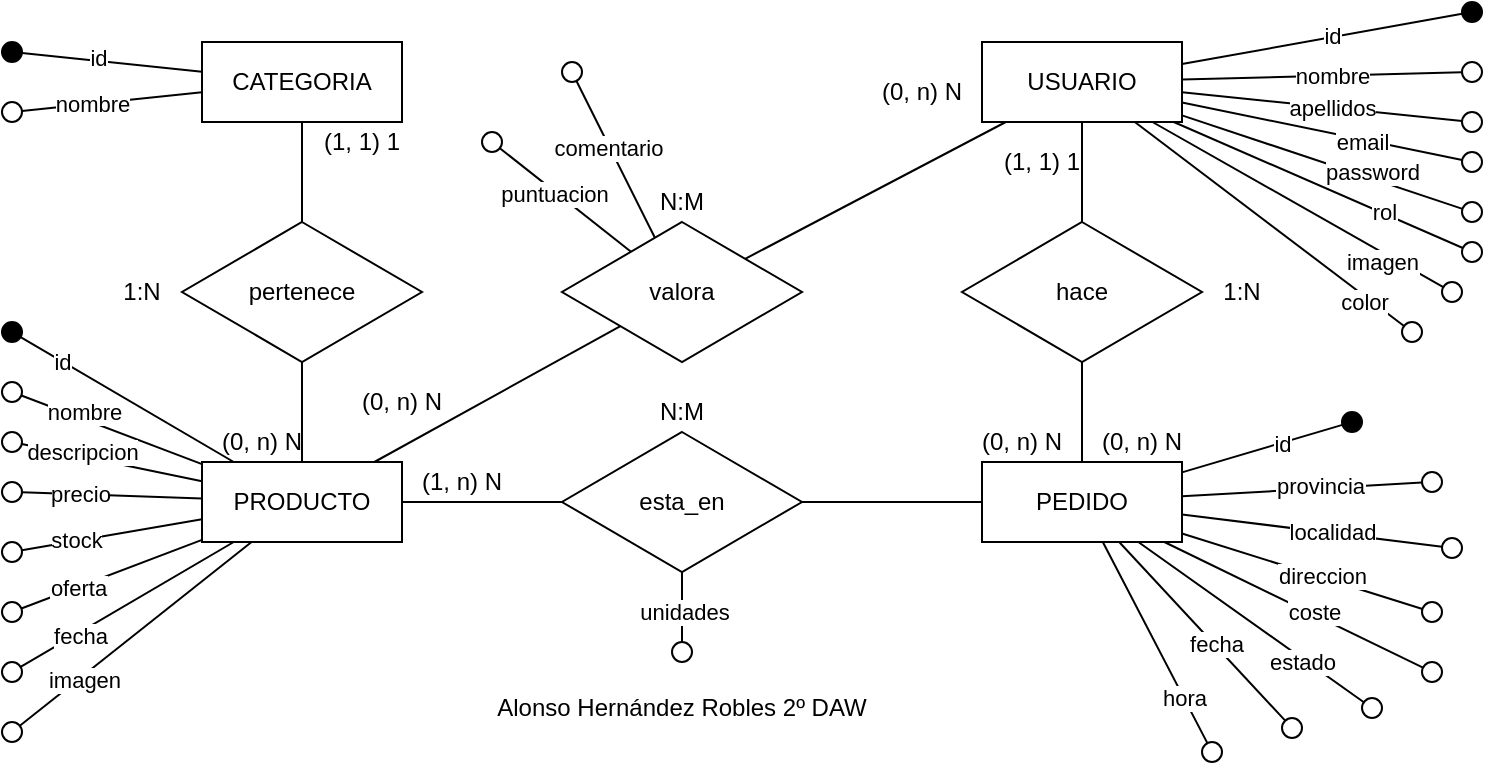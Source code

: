 <mxfile version="26.1.3">
  <diagram name="Página-1" id="TV_Axn7KhrHkgiUNJxuD">
    <mxGraphModel dx="600" dy="318" grid="1" gridSize="10" guides="1" tooltips="1" connect="1" arrows="1" fold="1" page="1" pageScale="1" pageWidth="827" pageHeight="1169" math="0" shadow="0">
      <root>
        <mxCell id="0" />
        <mxCell id="1" parent="0" />
        <mxCell id="GljGiWoIDz4lYWjg4tG9-1" value="CATEGORIA" style="whiteSpace=wrap;html=1;align=center;" parent="1" vertex="1">
          <mxGeometry x="140" y="30" width="100" height="40" as="geometry" />
        </mxCell>
        <mxCell id="GljGiWoIDz4lYWjg4tG9-6" value="" style="ellipse;whiteSpace=wrap;html=1;aspect=fixed;fillColor=#000000;" parent="1" vertex="1">
          <mxGeometry x="40" y="30" width="10" height="10" as="geometry" />
        </mxCell>
        <mxCell id="GljGiWoIDz4lYWjg4tG9-8" value="" style="ellipse;whiteSpace=wrap;html=1;aspect=fixed;" parent="1" vertex="1">
          <mxGeometry x="40" y="60" width="10" height="10" as="geometry" />
        </mxCell>
        <mxCell id="GljGiWoIDz4lYWjg4tG9-10" value="" style="endArrow=none;html=1;rounded=0;" parent="1" source="GljGiWoIDz4lYWjg4tG9-1" target="GljGiWoIDz4lYWjg4tG9-6" edge="1">
          <mxGeometry width="50" height="50" relative="1" as="geometry">
            <mxPoint x="110" y="180" as="sourcePoint" />
            <mxPoint x="90" y="40" as="targetPoint" />
          </mxGeometry>
        </mxCell>
        <mxCell id="GljGiWoIDz4lYWjg4tG9-86" value="id" style="edgeLabel;html=1;align=center;verticalAlign=middle;resizable=0;points=[];" parent="GljGiWoIDz4lYWjg4tG9-10" vertex="1" connectable="0">
          <mxGeometry x="0.165" y="-2" relative="1" as="geometry">
            <mxPoint as="offset" />
          </mxGeometry>
        </mxCell>
        <mxCell id="GljGiWoIDz4lYWjg4tG9-11" value="" style="endArrow=none;html=1;rounded=0;" parent="1" source="GljGiWoIDz4lYWjg4tG9-1" target="GljGiWoIDz4lYWjg4tG9-8" edge="1">
          <mxGeometry width="50" height="50" relative="1" as="geometry">
            <mxPoint x="140" y="117" as="sourcePoint" />
            <mxPoint x="100" y="80" as="targetPoint" />
          </mxGeometry>
        </mxCell>
        <mxCell id="GljGiWoIDz4lYWjg4tG9-87" value="nombre" style="edgeLabel;html=1;align=center;verticalAlign=middle;resizable=0;points=[];" parent="GljGiWoIDz4lYWjg4tG9-11" vertex="1" connectable="0">
          <mxGeometry x="0.234" relative="1" as="geometry">
            <mxPoint as="offset" />
          </mxGeometry>
        </mxCell>
        <mxCell id="GljGiWoIDz4lYWjg4tG9-12" value="PRODUCTO" style="whiteSpace=wrap;html=1;align=center;" parent="1" vertex="1">
          <mxGeometry x="140" y="240" width="100" height="40" as="geometry" />
        </mxCell>
        <mxCell id="GljGiWoIDz4lYWjg4tG9-14" value="" style="ellipse;whiteSpace=wrap;html=1;aspect=fixed;fillColor=#000000;" parent="1" vertex="1">
          <mxGeometry x="40" y="170" width="10" height="10" as="geometry" />
        </mxCell>
        <mxCell id="GljGiWoIDz4lYWjg4tG9-16" value="" style="endArrow=none;html=1;rounded=0;" parent="1" source="GljGiWoIDz4lYWjg4tG9-12" target="GljGiWoIDz4lYWjg4tG9-14" edge="1">
          <mxGeometry width="50" height="50" relative="1" as="geometry">
            <mxPoint x="110" y="390" as="sourcePoint" />
            <mxPoint x="90" y="250" as="targetPoint" />
          </mxGeometry>
        </mxCell>
        <mxCell id="GljGiWoIDz4lYWjg4tG9-76" value="id" style="edgeLabel;html=1;align=center;verticalAlign=middle;resizable=0;points=[];" parent="GljGiWoIDz4lYWjg4tG9-16" vertex="1" connectable="0">
          <mxGeometry x="0.243" relative="1" as="geometry">
            <mxPoint x="-20" y="-11" as="offset" />
          </mxGeometry>
        </mxCell>
        <mxCell id="GljGiWoIDz4lYWjg4tG9-18" value="pertenece" style="rhombus;whiteSpace=wrap;html=1;" parent="1" vertex="1">
          <mxGeometry x="130" y="120" width="120" height="70" as="geometry" />
        </mxCell>
        <mxCell id="GljGiWoIDz4lYWjg4tG9-19" value="" style="endArrow=none;html=1;rounded=0;" parent="1" source="GljGiWoIDz4lYWjg4tG9-1" target="GljGiWoIDz4lYWjg4tG9-18" edge="1">
          <mxGeometry width="50" height="50" relative="1" as="geometry">
            <mxPoint x="280" y="120" as="sourcePoint" />
            <mxPoint x="220" y="113" as="targetPoint" />
          </mxGeometry>
        </mxCell>
        <mxCell id="GljGiWoIDz4lYWjg4tG9-20" value="" style="endArrow=none;html=1;rounded=0;" parent="1" source="GljGiWoIDz4lYWjg4tG9-12" target="GljGiWoIDz4lYWjg4tG9-18" edge="1">
          <mxGeometry width="50" height="50" relative="1" as="geometry">
            <mxPoint x="200" y="80" as="sourcePoint" />
            <mxPoint x="200" y="130" as="targetPoint" />
          </mxGeometry>
        </mxCell>
        <mxCell id="GljGiWoIDz4lYWjg4tG9-22" value="" style="ellipse;whiteSpace=wrap;html=1;aspect=fixed;" parent="1" vertex="1">
          <mxGeometry x="40" y="200" width="10" height="10" as="geometry" />
        </mxCell>
        <mxCell id="GljGiWoIDz4lYWjg4tG9-23" value="" style="endArrow=none;html=1;rounded=0;" parent="1" source="GljGiWoIDz4lYWjg4tG9-12" target="GljGiWoIDz4lYWjg4tG9-22" edge="1">
          <mxGeometry width="50" height="50" relative="1" as="geometry">
            <mxPoint x="148" y="260" as="sourcePoint" />
            <mxPoint x="100" y="310" as="targetPoint" />
          </mxGeometry>
        </mxCell>
        <mxCell id="GljGiWoIDz4lYWjg4tG9-78" value="nombre" style="edgeLabel;html=1;align=center;verticalAlign=middle;resizable=0;points=[];" parent="GljGiWoIDz4lYWjg4tG9-23" vertex="1" connectable="0">
          <mxGeometry x="0.566" y="3" relative="1" as="geometry">
            <mxPoint x="12" y="-2" as="offset" />
          </mxGeometry>
        </mxCell>
        <mxCell id="GljGiWoIDz4lYWjg4tG9-38" value="" style="ellipse;whiteSpace=wrap;html=1;aspect=fixed;" parent="1" vertex="1">
          <mxGeometry x="40" y="225" width="10" height="10" as="geometry" />
        </mxCell>
        <mxCell id="GljGiWoIDz4lYWjg4tG9-39" value="" style="endArrow=none;html=1;rounded=0;" parent="1" source="GljGiWoIDz4lYWjg4tG9-12" target="GljGiWoIDz4lYWjg4tG9-38" edge="1">
          <mxGeometry width="50" height="50" relative="1" as="geometry">
            <mxPoint x="140" y="290" as="sourcePoint" />
            <mxPoint x="92" y="340" as="targetPoint" />
          </mxGeometry>
        </mxCell>
        <mxCell id="GljGiWoIDz4lYWjg4tG9-79" value="descripcion" style="edgeLabel;html=1;align=center;verticalAlign=middle;resizable=0;points=[];" parent="GljGiWoIDz4lYWjg4tG9-39" vertex="1" connectable="0">
          <mxGeometry x="0.07" relative="1" as="geometry">
            <mxPoint x="-12" y="-5" as="offset" />
          </mxGeometry>
        </mxCell>
        <mxCell id="GljGiWoIDz4lYWjg4tG9-40" value="" style="ellipse;whiteSpace=wrap;html=1;aspect=fixed;" parent="1" vertex="1">
          <mxGeometry x="40" y="250" width="10" height="10" as="geometry" />
        </mxCell>
        <mxCell id="GljGiWoIDz4lYWjg4tG9-41" value="" style="endArrow=none;html=1;rounded=0;" parent="1" source="GljGiWoIDz4lYWjg4tG9-12" target="GljGiWoIDz4lYWjg4tG9-40" edge="1">
          <mxGeometry width="50" height="50" relative="1" as="geometry">
            <mxPoint x="138" y="320" as="sourcePoint" />
            <mxPoint x="90" y="370" as="targetPoint" />
          </mxGeometry>
        </mxCell>
        <mxCell id="GljGiWoIDz4lYWjg4tG9-80" value="precio" style="edgeLabel;html=1;align=center;verticalAlign=middle;resizable=0;points=[];" parent="GljGiWoIDz4lYWjg4tG9-41" vertex="1" connectable="0">
          <mxGeometry x="0.37" relative="1" as="geometry">
            <mxPoint as="offset" />
          </mxGeometry>
        </mxCell>
        <mxCell id="GljGiWoIDz4lYWjg4tG9-42" value="" style="ellipse;whiteSpace=wrap;html=1;aspect=fixed;" parent="1" vertex="1">
          <mxGeometry x="40" y="280" width="10" height="10" as="geometry" />
        </mxCell>
        <mxCell id="GljGiWoIDz4lYWjg4tG9-43" value="" style="endArrow=none;html=1;rounded=0;" parent="1" source="GljGiWoIDz4lYWjg4tG9-12" target="GljGiWoIDz4lYWjg4tG9-42" edge="1">
          <mxGeometry width="50" height="50" relative="1" as="geometry">
            <mxPoint x="142" y="300" as="sourcePoint" />
            <mxPoint x="92" y="400" as="targetPoint" />
          </mxGeometry>
        </mxCell>
        <mxCell id="GljGiWoIDz4lYWjg4tG9-81" value="stock" style="edgeLabel;html=1;align=center;verticalAlign=middle;resizable=0;points=[];" parent="GljGiWoIDz4lYWjg4tG9-43" vertex="1" connectable="0">
          <mxGeometry x="0.413" y="-1" relative="1" as="geometry">
            <mxPoint as="offset" />
          </mxGeometry>
        </mxCell>
        <mxCell id="GljGiWoIDz4lYWjg4tG9-44" value="" style="ellipse;whiteSpace=wrap;html=1;aspect=fixed;" parent="1" vertex="1">
          <mxGeometry x="40" y="310" width="10" height="10" as="geometry" />
        </mxCell>
        <mxCell id="GljGiWoIDz4lYWjg4tG9-45" value="" style="endArrow=none;html=1;rounded=0;" parent="1" source="GljGiWoIDz4lYWjg4tG9-12" target="GljGiWoIDz4lYWjg4tG9-44" edge="1">
          <mxGeometry width="50" height="50" relative="1" as="geometry">
            <mxPoint x="145" y="310" as="sourcePoint" />
            <mxPoint x="92" y="430" as="targetPoint" />
          </mxGeometry>
        </mxCell>
        <mxCell id="GljGiWoIDz4lYWjg4tG9-82" value="oferta" style="edgeLabel;html=1;align=center;verticalAlign=middle;resizable=0;points=[];" parent="GljGiWoIDz4lYWjg4tG9-45" vertex="1" connectable="0">
          <mxGeometry x="0.38" relative="1" as="geometry">
            <mxPoint as="offset" />
          </mxGeometry>
        </mxCell>
        <mxCell id="GljGiWoIDz4lYWjg4tG9-46" value="" style="ellipse;whiteSpace=wrap;html=1;aspect=fixed;" parent="1" vertex="1">
          <mxGeometry x="40" y="340" width="10" height="10" as="geometry" />
        </mxCell>
        <mxCell id="GljGiWoIDz4lYWjg4tG9-47" value="" style="endArrow=none;html=1;rounded=0;" parent="1" source="GljGiWoIDz4lYWjg4tG9-12" target="GljGiWoIDz4lYWjg4tG9-46" edge="1">
          <mxGeometry width="50" height="50" relative="1" as="geometry">
            <mxPoint x="145" y="340" as="sourcePoint" />
            <mxPoint x="92" y="460" as="targetPoint" />
          </mxGeometry>
        </mxCell>
        <mxCell id="GljGiWoIDz4lYWjg4tG9-83" value="fecha" style="edgeLabel;html=1;align=center;verticalAlign=middle;resizable=0;points=[];" parent="GljGiWoIDz4lYWjg4tG9-47" vertex="1" connectable="0">
          <mxGeometry x="0.456" y="1" relative="1" as="geometry">
            <mxPoint as="offset" />
          </mxGeometry>
        </mxCell>
        <mxCell id="GljGiWoIDz4lYWjg4tG9-48" value="" style="ellipse;whiteSpace=wrap;html=1;aspect=fixed;" parent="1" vertex="1">
          <mxGeometry x="40" y="370" width="10" height="10" as="geometry" />
        </mxCell>
        <mxCell id="GljGiWoIDz4lYWjg4tG9-49" value="" style="endArrow=none;html=1;rounded=0;" parent="1" source="GljGiWoIDz4lYWjg4tG9-12" target="GljGiWoIDz4lYWjg4tG9-48" edge="1">
          <mxGeometry width="50" height="50" relative="1" as="geometry">
            <mxPoint x="169" y="310" as="sourcePoint" />
            <mxPoint x="92" y="490" as="targetPoint" />
          </mxGeometry>
        </mxCell>
        <mxCell id="GljGiWoIDz4lYWjg4tG9-84" value="imagen" style="edgeLabel;html=1;align=center;verticalAlign=middle;resizable=0;points=[];" parent="GljGiWoIDz4lYWjg4tG9-49" vertex="1" connectable="0">
          <mxGeometry x="0.468" y="2" relative="1" as="geometry">
            <mxPoint as="offset" />
          </mxGeometry>
        </mxCell>
        <mxCell id="GljGiWoIDz4lYWjg4tG9-51" value="(1, 1) 1" style="text;html=1;align=center;verticalAlign=middle;whiteSpace=wrap;rounded=0;" parent="1" vertex="1">
          <mxGeometry x="190" y="65" width="60" height="30" as="geometry" />
        </mxCell>
        <mxCell id="GljGiWoIDz4lYWjg4tG9-53" value="(0, n) N" style="text;html=1;align=center;verticalAlign=middle;whiteSpace=wrap;rounded=0;" parent="1" vertex="1">
          <mxGeometry x="140" y="215" width="60" height="30" as="geometry" />
        </mxCell>
        <mxCell id="GljGiWoIDz4lYWjg4tG9-54" value="1:N" style="text;html=1;align=center;verticalAlign=middle;whiteSpace=wrap;rounded=0;" parent="1" vertex="1">
          <mxGeometry x="80" y="140" width="60" height="30" as="geometry" />
        </mxCell>
        <mxCell id="GljGiWoIDz4lYWjg4tG9-68" value="USUARIO" style="whiteSpace=wrap;html=1;align=center;" parent="1" vertex="1">
          <mxGeometry x="530" y="30" width="100" height="40" as="geometry" />
        </mxCell>
        <mxCell id="GljGiWoIDz4lYWjg4tG9-69" value="" style="ellipse;whiteSpace=wrap;html=1;aspect=fixed;fillColor=#000000;" parent="1" vertex="1">
          <mxGeometry x="770" y="10" width="10" height="10" as="geometry" />
        </mxCell>
        <mxCell id="GljGiWoIDz4lYWjg4tG9-70" value="" style="ellipse;whiteSpace=wrap;html=1;aspect=fixed;" parent="1" vertex="1">
          <mxGeometry x="770" y="40" width="10" height="10" as="geometry" />
        </mxCell>
        <mxCell id="GljGiWoIDz4lYWjg4tG9-71" value="" style="endArrow=none;html=1;rounded=0;" parent="1" source="GljGiWoIDz4lYWjg4tG9-68" target="GljGiWoIDz4lYWjg4tG9-69" edge="1">
          <mxGeometry width="50" height="50" relative="1" as="geometry">
            <mxPoint x="839" y="115" as="sourcePoint" />
            <mxPoint x="768" y="125" as="targetPoint" />
          </mxGeometry>
        </mxCell>
        <mxCell id="GljGiWoIDz4lYWjg4tG9-75" value="id" style="edgeLabel;html=1;align=center;verticalAlign=middle;resizable=0;points=[];" parent="GljGiWoIDz4lYWjg4tG9-71" vertex="1" connectable="0">
          <mxGeometry x="0.073" y="1" relative="1" as="geometry">
            <mxPoint as="offset" />
          </mxGeometry>
        </mxCell>
        <mxCell id="GljGiWoIDz4lYWjg4tG9-72" value="" style="endArrow=none;html=1;rounded=0;" parent="1" source="GljGiWoIDz4lYWjg4tG9-68" target="GljGiWoIDz4lYWjg4tG9-70" edge="1">
          <mxGeometry width="50" height="50" relative="1" as="geometry">
            <mxPoint x="823" y="115" as="sourcePoint" />
            <mxPoint x="778" y="165" as="targetPoint" />
          </mxGeometry>
        </mxCell>
        <mxCell id="GljGiWoIDz4lYWjg4tG9-88" value="nombre" style="edgeLabel;html=1;align=center;verticalAlign=middle;resizable=0;points=[];" parent="GljGiWoIDz4lYWjg4tG9-72" vertex="1" connectable="0">
          <mxGeometry x="0.072" relative="1" as="geometry">
            <mxPoint as="offset" />
          </mxGeometry>
        </mxCell>
        <mxCell id="GljGiWoIDz4lYWjg4tG9-89" value="" style="ellipse;whiteSpace=wrap;html=1;aspect=fixed;" parent="1" vertex="1">
          <mxGeometry x="770" y="65" width="10" height="10" as="geometry" />
        </mxCell>
        <mxCell id="GljGiWoIDz4lYWjg4tG9-90" value="" style="endArrow=none;html=1;rounded=0;" parent="1" source="GljGiWoIDz4lYWjg4tG9-68" target="GljGiWoIDz4lYWjg4tG9-89" edge="1">
          <mxGeometry width="50" height="50" relative="1" as="geometry">
            <mxPoint x="650" y="80" as="sourcePoint" />
            <mxPoint x="740" y="100" as="targetPoint" />
          </mxGeometry>
        </mxCell>
        <mxCell id="GljGiWoIDz4lYWjg4tG9-91" value="apellidos" style="edgeLabel;html=1;align=center;verticalAlign=middle;resizable=0;points=[];" parent="GljGiWoIDz4lYWjg4tG9-90" vertex="1" connectable="0">
          <mxGeometry x="0.072" relative="1" as="geometry">
            <mxPoint as="offset" />
          </mxGeometry>
        </mxCell>
        <mxCell id="GljGiWoIDz4lYWjg4tG9-101" value="" style="ellipse;whiteSpace=wrap;html=1;aspect=fixed;" parent="1" vertex="1">
          <mxGeometry x="770" y="85" width="10" height="10" as="geometry" />
        </mxCell>
        <mxCell id="GljGiWoIDz4lYWjg4tG9-102" value="" style="endArrow=none;html=1;rounded=0;" parent="1" source="GljGiWoIDz4lYWjg4tG9-68" target="GljGiWoIDz4lYWjg4tG9-101" edge="1">
          <mxGeometry width="50" height="50" relative="1" as="geometry">
            <mxPoint x="640" y="88" as="sourcePoint" />
            <mxPoint x="740" y="125" as="targetPoint" />
          </mxGeometry>
        </mxCell>
        <mxCell id="GljGiWoIDz4lYWjg4tG9-103" value="email" style="edgeLabel;html=1;align=center;verticalAlign=middle;resizable=0;points=[];" parent="GljGiWoIDz4lYWjg4tG9-102" vertex="1" connectable="0">
          <mxGeometry x="0.072" relative="1" as="geometry">
            <mxPoint x="15" y="4" as="offset" />
          </mxGeometry>
        </mxCell>
        <mxCell id="GljGiWoIDz4lYWjg4tG9-104" value="" style="ellipse;whiteSpace=wrap;html=1;aspect=fixed;" parent="1" vertex="1">
          <mxGeometry x="770" y="110" width="10" height="10" as="geometry" />
        </mxCell>
        <mxCell id="GljGiWoIDz4lYWjg4tG9-105" value="" style="endArrow=none;html=1;rounded=0;" parent="1" source="GljGiWoIDz4lYWjg4tG9-68" target="GljGiWoIDz4lYWjg4tG9-104" edge="1">
          <mxGeometry width="50" height="50" relative="1" as="geometry">
            <mxPoint x="640" y="110" as="sourcePoint" />
            <mxPoint x="740" y="147" as="targetPoint" />
          </mxGeometry>
        </mxCell>
        <mxCell id="GljGiWoIDz4lYWjg4tG9-106" value="password" style="edgeLabel;html=1;align=center;verticalAlign=middle;resizable=0;points=[];" parent="GljGiWoIDz4lYWjg4tG9-105" vertex="1" connectable="0">
          <mxGeometry x="0.072" relative="1" as="geometry">
            <mxPoint x="20" y="3" as="offset" />
          </mxGeometry>
        </mxCell>
        <mxCell id="GljGiWoIDz4lYWjg4tG9-107" value="" style="ellipse;whiteSpace=wrap;html=1;aspect=fixed;" parent="1" vertex="1">
          <mxGeometry x="770" y="130" width="10" height="10" as="geometry" />
        </mxCell>
        <mxCell id="GljGiWoIDz4lYWjg4tG9-108" value="" style="endArrow=none;html=1;rounded=0;" parent="1" source="GljGiWoIDz4lYWjg4tG9-68" target="GljGiWoIDz4lYWjg4tG9-107" edge="1">
          <mxGeometry width="50" height="50" relative="1" as="geometry">
            <mxPoint x="630" y="132" as="sourcePoint" />
            <mxPoint x="730" y="169" as="targetPoint" />
          </mxGeometry>
        </mxCell>
        <mxCell id="GljGiWoIDz4lYWjg4tG9-109" value="rol" style="edgeLabel;html=1;align=center;verticalAlign=middle;resizable=0;points=[];" parent="GljGiWoIDz4lYWjg4tG9-108" vertex="1" connectable="0">
          <mxGeometry x="0.072" relative="1" as="geometry">
            <mxPoint x="27" y="11" as="offset" />
          </mxGeometry>
        </mxCell>
        <mxCell id="GljGiWoIDz4lYWjg4tG9-110" value="" style="ellipse;whiteSpace=wrap;html=1;aspect=fixed;" parent="1" vertex="1">
          <mxGeometry x="760" y="150" width="10" height="10" as="geometry" />
        </mxCell>
        <mxCell id="GljGiWoIDz4lYWjg4tG9-111" value="" style="endArrow=none;html=1;rounded=0;" parent="1" source="GljGiWoIDz4lYWjg4tG9-68" target="GljGiWoIDz4lYWjg4tG9-110" edge="1">
          <mxGeometry width="50" height="50" relative="1" as="geometry">
            <mxPoint x="630" y="158" as="sourcePoint" />
            <mxPoint x="730" y="195" as="targetPoint" />
          </mxGeometry>
        </mxCell>
        <mxCell id="GljGiWoIDz4lYWjg4tG9-112" value="imagen" style="edgeLabel;html=1;align=center;verticalAlign=middle;resizable=0;points=[];" parent="GljGiWoIDz4lYWjg4tG9-111" vertex="1" connectable="0">
          <mxGeometry x="0.072" relative="1" as="geometry">
            <mxPoint x="37" y="26" as="offset" />
          </mxGeometry>
        </mxCell>
        <mxCell id="GljGiWoIDz4lYWjg4tG9-113" value="PEDIDO" style="whiteSpace=wrap;html=1;align=center;" parent="1" vertex="1">
          <mxGeometry x="530" y="240" width="100" height="40" as="geometry" />
        </mxCell>
        <mxCell id="GljGiWoIDz4lYWjg4tG9-114" value="hace" style="rhombus;whiteSpace=wrap;html=1;" parent="1" vertex="1">
          <mxGeometry x="520" y="120" width="120" height="70" as="geometry" />
        </mxCell>
        <mxCell id="GljGiWoIDz4lYWjg4tG9-115" value="" style="endArrow=none;html=1;rounded=0;" parent="1" source="GljGiWoIDz4lYWjg4tG9-68" target="GljGiWoIDz4lYWjg4tG9-114" edge="1">
          <mxGeometry width="50" height="50" relative="1" as="geometry">
            <mxPoint x="490" y="75" as="sourcePoint" />
            <mxPoint x="490" y="125" as="targetPoint" />
          </mxGeometry>
        </mxCell>
        <mxCell id="GljGiWoIDz4lYWjg4tG9-116" value="" style="endArrow=none;html=1;rounded=0;" parent="1" source="GljGiWoIDz4lYWjg4tG9-113" target="GljGiWoIDz4lYWjg4tG9-114" edge="1">
          <mxGeometry width="50" height="50" relative="1" as="geometry">
            <mxPoint x="590" y="80" as="sourcePoint" />
            <mxPoint x="590" y="120" as="targetPoint" />
          </mxGeometry>
        </mxCell>
        <mxCell id="GljGiWoIDz4lYWjg4tG9-117" value="(0, n) N" style="text;html=1;align=center;verticalAlign=middle;whiteSpace=wrap;rounded=0;" parent="1" vertex="1">
          <mxGeometry x="470" y="40" width="60" height="30" as="geometry" />
        </mxCell>
        <mxCell id="GljGiWoIDz4lYWjg4tG9-119" value="(0, n) N" style="text;html=1;align=center;verticalAlign=middle;whiteSpace=wrap;rounded=0;" parent="1" vertex="1">
          <mxGeometry x="580" y="215" width="60" height="30" as="geometry" />
        </mxCell>
        <mxCell id="GljGiWoIDz4lYWjg4tG9-120" value="1:N" style="text;html=1;align=center;verticalAlign=middle;whiteSpace=wrap;rounded=0;" parent="1" vertex="1">
          <mxGeometry x="630" y="140" width="60" height="30" as="geometry" />
        </mxCell>
        <mxCell id="GljGiWoIDz4lYWjg4tG9-121" value="esta_en" style="rhombus;whiteSpace=wrap;html=1;" parent="1" vertex="1">
          <mxGeometry x="320" y="225" width="120" height="70" as="geometry" />
        </mxCell>
        <mxCell id="GljGiWoIDz4lYWjg4tG9-122" value="" style="endArrow=none;html=1;rounded=0;" parent="1" source="GljGiWoIDz4lYWjg4tG9-121" target="GljGiWoIDz4lYWjg4tG9-12" edge="1">
          <mxGeometry width="50" height="50" relative="1" as="geometry">
            <mxPoint x="320" y="210" as="sourcePoint" />
            <mxPoint x="320" y="160" as="targetPoint" />
          </mxGeometry>
        </mxCell>
        <mxCell id="GljGiWoIDz4lYWjg4tG9-123" value="" style="endArrow=none;html=1;rounded=0;" parent="1" source="GljGiWoIDz4lYWjg4tG9-113" target="GljGiWoIDz4lYWjg4tG9-121" edge="1">
          <mxGeometry width="50" height="50" relative="1" as="geometry">
            <mxPoint x="510" y="300" as="sourcePoint" />
            <mxPoint x="430" y="300" as="targetPoint" />
          </mxGeometry>
        </mxCell>
        <mxCell id="GljGiWoIDz4lYWjg4tG9-124" value="(1, n) N" style="text;html=1;align=center;verticalAlign=middle;whiteSpace=wrap;rounded=0;" parent="1" vertex="1">
          <mxGeometry x="240" y="235" width="60" height="30" as="geometry" />
        </mxCell>
        <mxCell id="GljGiWoIDz4lYWjg4tG9-125" value="(0, n) N" style="text;html=1;align=center;verticalAlign=middle;whiteSpace=wrap;rounded=0;" parent="1" vertex="1">
          <mxGeometry x="520" y="215" width="60" height="30" as="geometry" />
        </mxCell>
        <mxCell id="GljGiWoIDz4lYWjg4tG9-126" value="N:M" style="text;html=1;align=center;verticalAlign=middle;whiteSpace=wrap;rounded=0;" parent="1" vertex="1">
          <mxGeometry x="350" y="200" width="60" height="30" as="geometry" />
        </mxCell>
        <mxCell id="GljGiWoIDz4lYWjg4tG9-127" value="" style="ellipse;whiteSpace=wrap;html=1;aspect=fixed;" parent="1" vertex="1">
          <mxGeometry x="375" y="330" width="10" height="10" as="geometry" />
        </mxCell>
        <mxCell id="GljGiWoIDz4lYWjg4tG9-128" value="" style="endArrow=none;html=1;rounded=0;" parent="1" source="GljGiWoIDz4lYWjg4tG9-121" target="GljGiWoIDz4lYWjg4tG9-127" edge="1">
          <mxGeometry width="50" height="50" relative="1" as="geometry">
            <mxPoint x="400" y="191" as="sourcePoint" />
            <mxPoint x="360" y="240" as="targetPoint" />
          </mxGeometry>
        </mxCell>
        <mxCell id="GljGiWoIDz4lYWjg4tG9-129" value="unidades" style="edgeLabel;html=1;align=center;verticalAlign=middle;resizable=0;points=[];" parent="GljGiWoIDz4lYWjg4tG9-128" vertex="1" connectable="0">
          <mxGeometry x="0.149" y="1" relative="1" as="geometry">
            <mxPoint as="offset" />
          </mxGeometry>
        </mxCell>
        <mxCell id="GljGiWoIDz4lYWjg4tG9-132" value="" style="ellipse;whiteSpace=wrap;html=1;aspect=fixed;fillColor=#000000;" parent="1" vertex="1">
          <mxGeometry x="710" y="215" width="10" height="10" as="geometry" />
        </mxCell>
        <mxCell id="GljGiWoIDz4lYWjg4tG9-133" value="" style="endArrow=none;html=1;rounded=0;" parent="1" source="GljGiWoIDz4lYWjg4tG9-113" target="GljGiWoIDz4lYWjg4tG9-132" edge="1">
          <mxGeometry width="50" height="50" relative="1" as="geometry">
            <mxPoint x="636" y="325" as="sourcePoint" />
            <mxPoint x="570" y="335" as="targetPoint" />
          </mxGeometry>
        </mxCell>
        <mxCell id="GljGiWoIDz4lYWjg4tG9-134" value="id" style="edgeLabel;html=1;align=center;verticalAlign=middle;resizable=0;points=[];" parent="GljGiWoIDz4lYWjg4tG9-133" vertex="1" connectable="0">
          <mxGeometry x="0.243" relative="1" as="geometry">
            <mxPoint as="offset" />
          </mxGeometry>
        </mxCell>
        <mxCell id="GljGiWoIDz4lYWjg4tG9-135" value="" style="ellipse;whiteSpace=wrap;html=1;aspect=fixed;" parent="1" vertex="1">
          <mxGeometry x="750" y="245" width="10" height="10" as="geometry" />
        </mxCell>
        <mxCell id="GljGiWoIDz4lYWjg4tG9-136" value="" style="endArrow=none;html=1;rounded=0;" parent="1" source="GljGiWoIDz4lYWjg4tG9-113" target="GljGiWoIDz4lYWjg4tG9-135" edge="1">
          <mxGeometry width="50" height="50" relative="1" as="geometry">
            <mxPoint x="810" y="331" as="sourcePoint" />
            <mxPoint x="770" y="380" as="targetPoint" />
          </mxGeometry>
        </mxCell>
        <mxCell id="GljGiWoIDz4lYWjg4tG9-137" value="provincia" style="edgeLabel;html=1;align=center;verticalAlign=middle;resizable=0;points=[];" parent="GljGiWoIDz4lYWjg4tG9-136" vertex="1" connectable="0">
          <mxGeometry x="0.149" y="1" relative="1" as="geometry">
            <mxPoint as="offset" />
          </mxGeometry>
        </mxCell>
        <mxCell id="GljGiWoIDz4lYWjg4tG9-138" value="" style="ellipse;whiteSpace=wrap;html=1;aspect=fixed;" parent="1" vertex="1">
          <mxGeometry x="760" y="278" width="10" height="10" as="geometry" />
        </mxCell>
        <mxCell id="GljGiWoIDz4lYWjg4tG9-139" value="" style="endArrow=none;html=1;rounded=0;" parent="1" source="GljGiWoIDz4lYWjg4tG9-113" target="GljGiWoIDz4lYWjg4tG9-138" edge="1">
          <mxGeometry width="50" height="50" relative="1" as="geometry">
            <mxPoint x="640" y="290" as="sourcePoint" />
            <mxPoint x="780" y="413" as="targetPoint" />
          </mxGeometry>
        </mxCell>
        <mxCell id="GljGiWoIDz4lYWjg4tG9-140" value="localidad" style="edgeLabel;html=1;align=center;verticalAlign=middle;resizable=0;points=[];" parent="GljGiWoIDz4lYWjg4tG9-139" vertex="1" connectable="0">
          <mxGeometry x="0.149" y="1" relative="1" as="geometry">
            <mxPoint as="offset" />
          </mxGeometry>
        </mxCell>
        <mxCell id="GljGiWoIDz4lYWjg4tG9-145" value="" style="ellipse;whiteSpace=wrap;html=1;aspect=fixed;" parent="1" vertex="1">
          <mxGeometry x="750" y="310" width="10" height="10" as="geometry" />
        </mxCell>
        <mxCell id="GljGiWoIDz4lYWjg4tG9-146" value="" style="endArrow=none;html=1;rounded=0;" parent="1" source="GljGiWoIDz4lYWjg4tG9-113" target="GljGiWoIDz4lYWjg4tG9-145" edge="1">
          <mxGeometry width="50" height="50" relative="1" as="geometry">
            <mxPoint x="630" y="310" as="sourcePoint" />
            <mxPoint x="770" y="433" as="targetPoint" />
          </mxGeometry>
        </mxCell>
        <mxCell id="GljGiWoIDz4lYWjg4tG9-147" value="direccion" style="edgeLabel;html=1;align=center;verticalAlign=middle;resizable=0;points=[];" parent="GljGiWoIDz4lYWjg4tG9-146" vertex="1" connectable="0">
          <mxGeometry x="0.149" y="1" relative="1" as="geometry">
            <mxPoint as="offset" />
          </mxGeometry>
        </mxCell>
        <mxCell id="GljGiWoIDz4lYWjg4tG9-148" value="" style="ellipse;whiteSpace=wrap;html=1;aspect=fixed;" parent="1" vertex="1">
          <mxGeometry x="750" y="340" width="10" height="10" as="geometry" />
        </mxCell>
        <mxCell id="GljGiWoIDz4lYWjg4tG9-149" value="" style="endArrow=none;html=1;rounded=0;" parent="1" source="GljGiWoIDz4lYWjg4tG9-113" target="GljGiWoIDz4lYWjg4tG9-148" edge="1">
          <mxGeometry width="50" height="50" relative="1" as="geometry">
            <mxPoint x="560" y="340" as="sourcePoint" />
            <mxPoint x="700" y="463" as="targetPoint" />
          </mxGeometry>
        </mxCell>
        <mxCell id="GljGiWoIDz4lYWjg4tG9-150" value="coste" style="edgeLabel;html=1;align=center;verticalAlign=middle;resizable=0;points=[];" parent="GljGiWoIDz4lYWjg4tG9-149" vertex="1" connectable="0">
          <mxGeometry x="0.149" y="1" relative="1" as="geometry">
            <mxPoint as="offset" />
          </mxGeometry>
        </mxCell>
        <mxCell id="GljGiWoIDz4lYWjg4tG9-151" value="" style="ellipse;whiteSpace=wrap;html=1;aspect=fixed;" parent="1" vertex="1">
          <mxGeometry x="720" y="358" width="10" height="10" as="geometry" />
        </mxCell>
        <mxCell id="GljGiWoIDz4lYWjg4tG9-152" value="" style="endArrow=none;html=1;rounded=0;" parent="1" source="GljGiWoIDz4lYWjg4tG9-113" target="GljGiWoIDz4lYWjg4tG9-151" edge="1">
          <mxGeometry width="50" height="50" relative="1" as="geometry">
            <mxPoint x="600" y="370" as="sourcePoint" />
            <mxPoint x="740" y="493" as="targetPoint" />
          </mxGeometry>
        </mxCell>
        <mxCell id="GljGiWoIDz4lYWjg4tG9-153" value="estado" style="edgeLabel;html=1;align=center;verticalAlign=middle;resizable=0;points=[];" parent="GljGiWoIDz4lYWjg4tG9-152" vertex="1" connectable="0">
          <mxGeometry x="0.149" y="1" relative="1" as="geometry">
            <mxPoint x="16" y="15" as="offset" />
          </mxGeometry>
        </mxCell>
        <mxCell id="GljGiWoIDz4lYWjg4tG9-154" value="" style="ellipse;whiteSpace=wrap;html=1;aspect=fixed;" parent="1" vertex="1">
          <mxGeometry x="680" y="368" width="10" height="10" as="geometry" />
        </mxCell>
        <mxCell id="GljGiWoIDz4lYWjg4tG9-155" value="" style="endArrow=none;html=1;rounded=0;" parent="1" source="GljGiWoIDz4lYWjg4tG9-113" target="GljGiWoIDz4lYWjg4tG9-154" edge="1">
          <mxGeometry width="50" height="50" relative="1" as="geometry">
            <mxPoint x="560" y="380" as="sourcePoint" />
            <mxPoint x="700" y="503" as="targetPoint" />
          </mxGeometry>
        </mxCell>
        <mxCell id="GljGiWoIDz4lYWjg4tG9-156" value="fecha" style="edgeLabel;html=1;align=center;verticalAlign=middle;resizable=0;points=[];" parent="GljGiWoIDz4lYWjg4tG9-155" vertex="1" connectable="0">
          <mxGeometry x="0.149" y="1" relative="1" as="geometry">
            <mxPoint as="offset" />
          </mxGeometry>
        </mxCell>
        <mxCell id="GljGiWoIDz4lYWjg4tG9-157" value="" style="ellipse;whiteSpace=wrap;html=1;aspect=fixed;" parent="1" vertex="1">
          <mxGeometry x="640" y="380" width="10" height="10" as="geometry" />
        </mxCell>
        <mxCell id="GljGiWoIDz4lYWjg4tG9-158" value="" style="endArrow=none;html=1;rounded=0;" parent="1" source="GljGiWoIDz4lYWjg4tG9-113" target="GljGiWoIDz4lYWjg4tG9-157" edge="1">
          <mxGeometry width="50" height="50" relative="1" as="geometry">
            <mxPoint x="549" y="295" as="sourcePoint" />
            <mxPoint x="650" y="518" as="targetPoint" />
          </mxGeometry>
        </mxCell>
        <mxCell id="GljGiWoIDz4lYWjg4tG9-159" value="hora" style="edgeLabel;html=1;align=center;verticalAlign=middle;resizable=0;points=[];" parent="GljGiWoIDz4lYWjg4tG9-158" vertex="1" connectable="0">
          <mxGeometry x="0.149" y="1" relative="1" as="geometry">
            <mxPoint x="9" y="21" as="offset" />
          </mxGeometry>
        </mxCell>
        <mxCell id="GljGiWoIDz4lYWjg4tG9-160" value="valora" style="rhombus;whiteSpace=wrap;html=1;" parent="1" vertex="1">
          <mxGeometry x="320" y="120" width="120" height="70" as="geometry" />
        </mxCell>
        <mxCell id="GljGiWoIDz4lYWjg4tG9-161" value="" style="endArrow=none;html=1;rounded=0;" parent="1" source="GljGiWoIDz4lYWjg4tG9-160" target="GljGiWoIDz4lYWjg4tG9-68" edge="1">
          <mxGeometry width="50" height="50" relative="1" as="geometry">
            <mxPoint x="460" y="215" as="sourcePoint" />
            <mxPoint x="460" y="155" as="targetPoint" />
          </mxGeometry>
        </mxCell>
        <mxCell id="GljGiWoIDz4lYWjg4tG9-162" value="" style="endArrow=none;html=1;rounded=0;" parent="1" source="GljGiWoIDz4lYWjg4tG9-160" target="GljGiWoIDz4lYWjg4tG9-12" edge="1">
          <mxGeometry width="50" height="50" relative="1" as="geometry">
            <mxPoint x="423" y="139" as="sourcePoint" />
            <mxPoint x="548" y="80" as="targetPoint" />
          </mxGeometry>
        </mxCell>
        <mxCell id="GljGiWoIDz4lYWjg4tG9-163" value="(0, n) N" style="text;html=1;align=center;verticalAlign=middle;whiteSpace=wrap;rounded=0;" parent="1" vertex="1">
          <mxGeometry x="210" y="195" width="60" height="30" as="geometry" />
        </mxCell>
        <mxCell id="GljGiWoIDz4lYWjg4tG9-164" value="(1, 1) 1" style="text;html=1;align=center;verticalAlign=middle;whiteSpace=wrap;rounded=0;" parent="1" vertex="1">
          <mxGeometry x="530" y="75" width="60" height="30" as="geometry" />
        </mxCell>
        <mxCell id="GljGiWoIDz4lYWjg4tG9-165" value="N:M" style="text;html=1;align=center;verticalAlign=middle;whiteSpace=wrap;rounded=0;" parent="1" vertex="1">
          <mxGeometry x="350" y="95" width="60" height="30" as="geometry" />
        </mxCell>
        <mxCell id="GljGiWoIDz4lYWjg4tG9-166" value="" style="ellipse;whiteSpace=wrap;html=1;aspect=fixed;" parent="1" vertex="1">
          <mxGeometry x="280" y="75" width="10" height="10" as="geometry" />
        </mxCell>
        <mxCell id="GljGiWoIDz4lYWjg4tG9-167" value="" style="endArrow=none;html=1;rounded=0;" parent="1" source="GljGiWoIDz4lYWjg4tG9-160" target="GljGiWoIDz4lYWjg4tG9-166" edge="1">
          <mxGeometry width="50" height="50" relative="1" as="geometry">
            <mxPoint x="305" y="70" as="sourcePoint" />
            <mxPoint x="285" y="15" as="targetPoint" />
          </mxGeometry>
        </mxCell>
        <mxCell id="GljGiWoIDz4lYWjg4tG9-168" value="puntuacion" style="edgeLabel;html=1;align=center;verticalAlign=middle;resizable=0;points=[];" parent="GljGiWoIDz4lYWjg4tG9-167" vertex="1" connectable="0">
          <mxGeometry x="0.149" y="1" relative="1" as="geometry">
            <mxPoint as="offset" />
          </mxGeometry>
        </mxCell>
        <mxCell id="GljGiWoIDz4lYWjg4tG9-169" value="" style="ellipse;whiteSpace=wrap;html=1;aspect=fixed;" parent="1" vertex="1">
          <mxGeometry x="320" y="40" width="10" height="10" as="geometry" />
        </mxCell>
        <mxCell id="GljGiWoIDz4lYWjg4tG9-170" value="" style="endArrow=none;html=1;rounded=0;" parent="1" source="GljGiWoIDz4lYWjg4tG9-160" target="GljGiWoIDz4lYWjg4tG9-169" edge="1">
          <mxGeometry width="50" height="50" relative="1" as="geometry">
            <mxPoint x="370" y="72" as="sourcePoint" />
            <mxPoint x="305" y="-50" as="targetPoint" />
          </mxGeometry>
        </mxCell>
        <mxCell id="GljGiWoIDz4lYWjg4tG9-171" value="comentario" style="edgeLabel;html=1;align=center;verticalAlign=middle;resizable=0;points=[];" parent="GljGiWoIDz4lYWjg4tG9-170" vertex="1" connectable="0">
          <mxGeometry x="0.149" y="1" relative="1" as="geometry">
            <mxPoint as="offset" />
          </mxGeometry>
        </mxCell>
        <mxCell id="GljGiWoIDz4lYWjg4tG9-172" value="Alonso Hernández Robles 2º DAW" style="text;html=1;align=center;verticalAlign=middle;whiteSpace=wrap;rounded=0;" parent="1" vertex="1">
          <mxGeometry x="260" y="348" width="240" height="30" as="geometry" />
        </mxCell>
        <mxCell id="wJVIIa6EwawH44X7l83--1" value="" style="ellipse;whiteSpace=wrap;html=1;aspect=fixed;" vertex="1" parent="1">
          <mxGeometry x="740" y="170" width="10" height="10" as="geometry" />
        </mxCell>
        <mxCell id="wJVIIa6EwawH44X7l83--2" value="" style="endArrow=none;html=1;rounded=0;" edge="1" parent="1" target="wJVIIa6EwawH44X7l83--1" source="GljGiWoIDz4lYWjg4tG9-68">
          <mxGeometry width="50" height="50" relative="1" as="geometry">
            <mxPoint x="610" y="90" as="sourcePoint" />
            <mxPoint x="720" y="225" as="targetPoint" />
          </mxGeometry>
        </mxCell>
        <mxCell id="wJVIIa6EwawH44X7l83--3" value="color" style="edgeLabel;html=1;align=center;verticalAlign=middle;resizable=0;points=[];" vertex="1" connectable="0" parent="wJVIIa6EwawH44X7l83--2">
          <mxGeometry x="0.072" relative="1" as="geometry">
            <mxPoint x="42" y="35" as="offset" />
          </mxGeometry>
        </mxCell>
      </root>
    </mxGraphModel>
  </diagram>
</mxfile>
